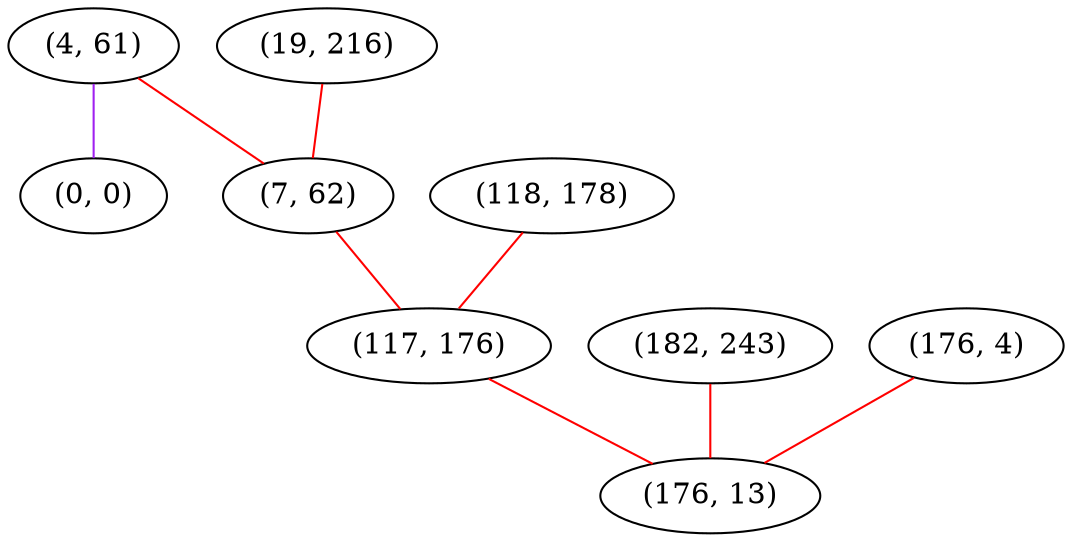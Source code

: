 graph "" {
"(4, 61)";
"(182, 243)";
"(0, 0)";
"(176, 4)";
"(19, 216)";
"(7, 62)";
"(118, 178)";
"(117, 176)";
"(176, 13)";
"(4, 61)" -- "(7, 62)"  [color=red, key=0, weight=1];
"(4, 61)" -- "(0, 0)"  [color=purple, key=0, weight=4];
"(182, 243)" -- "(176, 13)"  [color=red, key=0, weight=1];
"(176, 4)" -- "(176, 13)"  [color=red, key=0, weight=1];
"(19, 216)" -- "(7, 62)"  [color=red, key=0, weight=1];
"(7, 62)" -- "(117, 176)"  [color=red, key=0, weight=1];
"(118, 178)" -- "(117, 176)"  [color=red, key=0, weight=1];
"(117, 176)" -- "(176, 13)"  [color=red, key=0, weight=1];
}
